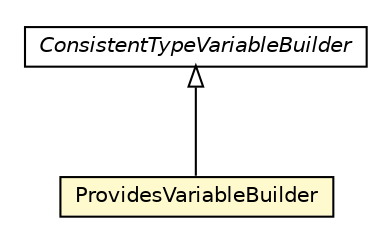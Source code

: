 #!/usr/local/bin/dot
#
# Class diagram 
# Generated by UMLGraph version 5.1 (http://www.umlgraph.org/)
#

digraph G {
	edge [fontname="Helvetica",fontsize=10,labelfontname="Helvetica",labelfontsize=10];
	node [fontname="Helvetica",fontsize=10,shape=plaintext];
	nodesep=0.25;
	ranksep=0.5;
	// org.androidtransfuse.gen.variableBuilder.ConsistentTypeVariableBuilder
	c132460 [label=<<table title="org.androidtransfuse.gen.variableBuilder.ConsistentTypeVariableBuilder" border="0" cellborder="1" cellspacing="0" cellpadding="2" port="p" href="./ConsistentTypeVariableBuilder.html">
		<tr><td><table border="0" cellspacing="0" cellpadding="1">
<tr><td align="center" balign="center"><font face="Helvetica-Oblique"> ConsistentTypeVariableBuilder </font></td></tr>
		</table></td></tr>
		</table>>, fontname="Helvetica", fontcolor="black", fontsize=10.0];
	// org.androidtransfuse.gen.variableBuilder.ProvidesVariableBuilder
	c132494 [label=<<table title="org.androidtransfuse.gen.variableBuilder.ProvidesVariableBuilder" border="0" cellborder="1" cellspacing="0" cellpadding="2" port="p" bgcolor="lemonChiffon" href="./ProvidesVariableBuilder.html">
		<tr><td><table border="0" cellspacing="0" cellpadding="1">
<tr><td align="center" balign="center"> ProvidesVariableBuilder </td></tr>
		</table></td></tr>
		</table>>, fontname="Helvetica", fontcolor="black", fontsize=10.0];
	//org.androidtransfuse.gen.variableBuilder.ProvidesVariableBuilder extends org.androidtransfuse.gen.variableBuilder.ConsistentTypeVariableBuilder
	c132460:p -> c132494:p [dir=back,arrowtail=empty];
}

